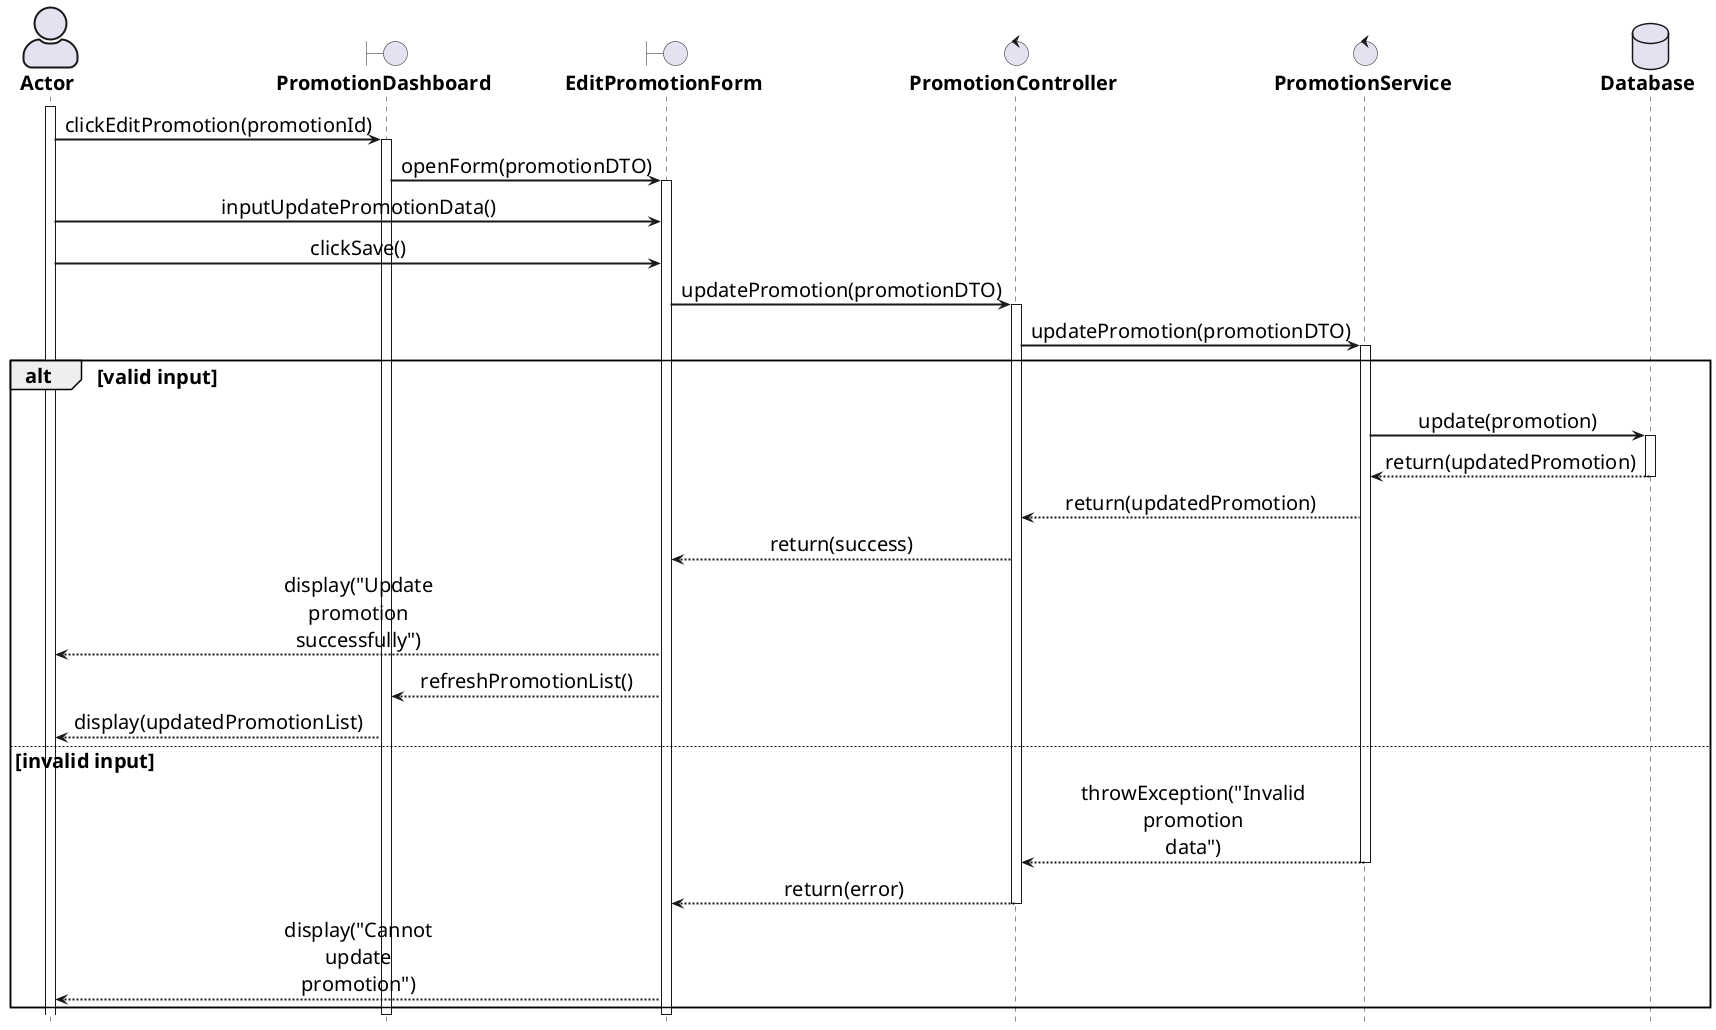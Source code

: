 @startuml

' General configuration
skinparam defaultFontSize 20
skinparam maxMessageSize 60
skinparam sequenceMessageAlign center

' Actor style configuration
skinparam actorStyle awesome

' Arrow and border thickness configuration
skinparam {
    ArrowThickness 2
    ParticipantBorderThickness 2
    ActorBorderThickness 2
    LifeLineBorderThickness 2
    ActivationBorderThickness 2
}

' Life line color configuration
skinparam LifeLineBorderColor black

' Font style configuration for components
skinparam {
    actorFontStyle bold
    boundaryFontStyle bold
    controlFontStyle bold
    entityFontStyle bold
    databaseFontStyle bold
}

' Define components
actor "Actor" as actor
boundary "PromotionDashboard" as dashboard
boundary "EditPromotionForm" as editForm
control "PromotionController" as controller
control "PromotionService" as service
database "Database" as db

' Start processing flow
activate actor

actor -> dashboard: clickEditPromotion(promotionId)
activate dashboard

dashboard -> editForm: openForm(promotionDTO)
activate editForm

actor -> editForm: inputUpdatePromotionData()
actor -> editForm: clickSave()

editForm -> controller: updatePromotion(promotionDTO)
activate controller

controller -> service: updatePromotion(promotionDTO)
activate service

alt valid input
    service -> db: update(promotion)
    activate db
    db --> service: return(updatedPromotion)
    deactivate db
    
    service --> controller: return(updatedPromotion)
    controller --> editForm: return(success)
    editForm --> actor: display("Update promotion successfully")
    
    editForm --> dashboard: refreshPromotionList()
    dashboard --> actor: display(updatedPromotionList)
else invalid input
    service --> controller: throwException("Invalid promotion data")
    deactivate service
    controller --> editForm: return(error)
    deactivate controller
    editForm --> actor: display("Cannot update promotion")
end

deactivate editForm
deactivate dashboard

hide footbox
@enduml
